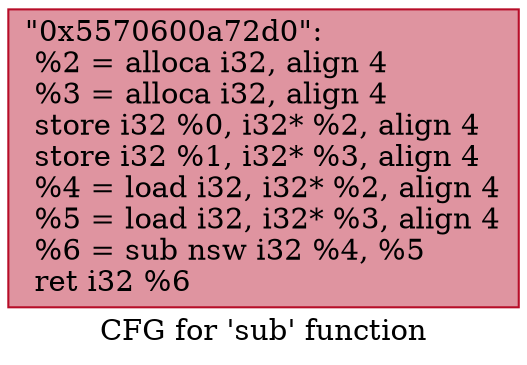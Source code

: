 digraph "CFG for 'sub' function" {
	label="CFG for 'sub' function";

	Node0x5570600a72d0 [shape=record,color="#b70d28ff", style=filled, fillcolor="#b70d2870",label="{\"0x5570600a72d0\":\l  %2 = alloca i32, align 4\l  %3 = alloca i32, align 4\l  store i32 %0, i32* %2, align 4\l  store i32 %1, i32* %3, align 4\l  %4 = load i32, i32* %2, align 4\l  %5 = load i32, i32* %3, align 4\l  %6 = sub nsw i32 %4, %5\l  ret i32 %6\l}"];
}
